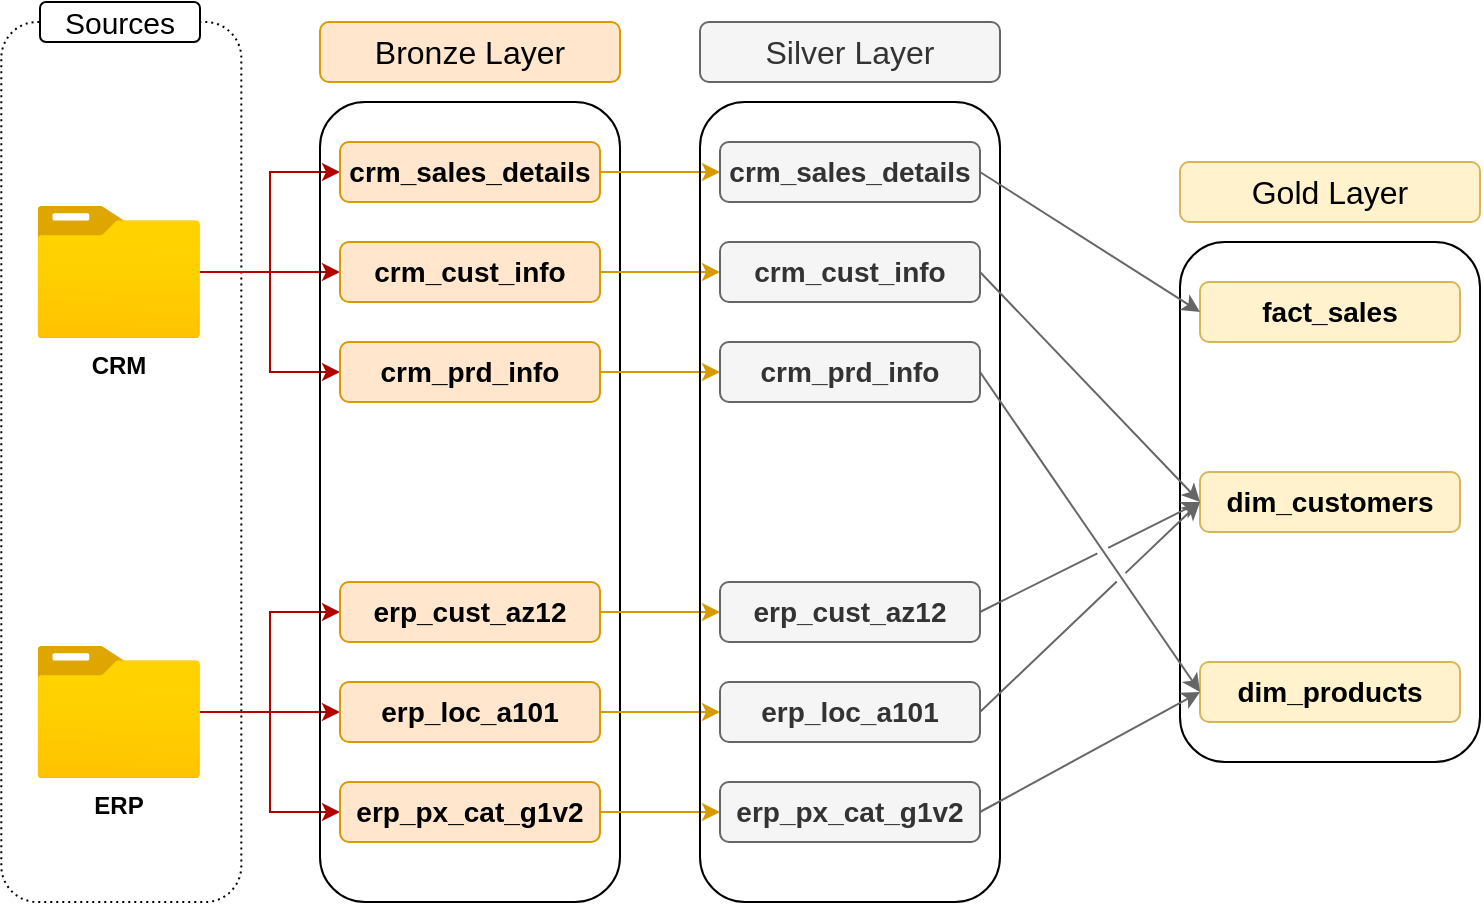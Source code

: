 <mxfile version="28.0.4">
  <diagram name="Page-1" id="IyZgBMbgVkwfYmk4ZlEc">
    <mxGraphModel dx="786" dy="564" grid="1" gridSize="10" guides="1" tooltips="1" connect="1" arrows="1" fold="1" page="1" pageScale="1" pageWidth="850" pageHeight="1100" math="0" shadow="0">
      <root>
        <mxCell id="0" />
        <mxCell id="1" parent="0" />
        <mxCell id="QCSkNoM2IWUX6Csv1TjB-1" value="&lt;span style=&quot;color: rgba(0, 0, 0, 0); font-family: monospace; font-size: 0px; text-align: start; text-wrap-mode: nowrap;&quot;&gt;%3CmxGraphModel%3E%3Croot%3E%3CmxCell%20id%3D%220%22%2F%3E%3CmxCell%20id%3D%221%22%20parent%3D%220%22%2F%3E%3CmxCell%20id%3D%222%22%20value%3D%22%22%20style%3D%22image%3Baspect%3Dfixed%3Bhtml%3D1%3Bpoints%3D%5B%5D%3Balign%3Dcenter%3BfontSize%3D12%3Bimage%3Dimg%2Flib%2Fazure2%2Fgeneral%2FFolder_Blank.svg%3B%22%20vertex%3D%221%22%20parent%3D%221%22%3E%3CmxGeometry%20x%3D%2280%22%20y%3D%22210%22%20width%3D%2281.32%22%20height%3D%2266%22%20as%3D%22geometry%22%2F%3E%3C%2FmxCell%3E%3CmxCell%20id%3D%223%22%20value%3D%22CRM%22%20style%3D%22rounded%3D1%3BwhiteSpace%3Dwrap%3Bhtml%3D1%3B%22%20vertex%3D%221%22%20parent%3D%221%22%3E%3CmxGeometry%20x%3D%2295.5%22%20y%3D%22270%22%20width%3D%2250%22%20height%3D%2220%22%20as%3D%22geometry%22%2F%3E%3C%2FmxCell%3E%3C%2Froot%3E%3C%2FmxGraphModel%3E&lt;/span&gt;" style="rounded=1;whiteSpace=wrap;html=1;fillColor=none;strokeColor=default;dashed=1;dashPattern=1 2;" parent="1" vertex="1">
          <mxGeometry x="60.66" y="160" width="120" height="440" as="geometry" />
        </mxCell>
        <mxCell id="QCSkNoM2IWUX6Csv1TjB-2" value="&lt;font style=&quot;font-size: 15px;&quot;&gt;Sources&lt;/font&gt;" style="rounded=1;whiteSpace=wrap;html=1;" parent="1" vertex="1">
          <mxGeometry x="80" y="150" width="80" height="20" as="geometry" />
        </mxCell>
        <mxCell id="QCSkNoM2IWUX6Csv1TjB-14" style="edgeStyle=orthogonalEdgeStyle;rounded=0;orthogonalLoop=1;jettySize=auto;html=1;entryX=0;entryY=0.5;entryDx=0;entryDy=0;fillColor=#e51400;strokeColor=#B20000;" parent="1" source="QCSkNoM2IWUX6Csv1TjB-3" target="QCSkNoM2IWUX6Csv1TjB-8" edge="1">
          <mxGeometry relative="1" as="geometry" />
        </mxCell>
        <mxCell id="QCSkNoM2IWUX6Csv1TjB-15" style="edgeStyle=orthogonalEdgeStyle;rounded=0;orthogonalLoop=1;jettySize=auto;html=1;entryX=0;entryY=0.5;entryDx=0;entryDy=0;fillColor=#e51400;strokeColor=#B20000;" parent="1" source="QCSkNoM2IWUX6Csv1TjB-3" target="QCSkNoM2IWUX6Csv1TjB-9" edge="1">
          <mxGeometry relative="1" as="geometry" />
        </mxCell>
        <mxCell id="QCSkNoM2IWUX6Csv1TjB-17" style="edgeStyle=orthogonalEdgeStyle;rounded=0;orthogonalLoop=1;jettySize=auto;html=1;entryX=0;entryY=0.5;entryDx=0;entryDy=0;fillColor=#e51400;strokeColor=#B20000;" parent="1" source="QCSkNoM2IWUX6Csv1TjB-3" target="QCSkNoM2IWUX6Csv1TjB-10" edge="1">
          <mxGeometry relative="1" as="geometry" />
        </mxCell>
        <mxCell id="QCSkNoM2IWUX6Csv1TjB-3" value="&lt;b&gt;CRM&lt;/b&gt;" style="image;aspect=fixed;html=1;points=[];align=center;fontSize=12;image=img/lib/azure2/general/Folder_Blank.svg;" parent="1" vertex="1">
          <mxGeometry x="78.68" y="252" width="81.32" height="66" as="geometry" />
        </mxCell>
        <mxCell id="QCSkNoM2IWUX6Csv1TjB-24" style="edgeStyle=orthogonalEdgeStyle;rounded=0;orthogonalLoop=1;jettySize=auto;html=1;entryX=0;entryY=0.5;entryDx=0;entryDy=0;fillColor=#e51400;strokeColor=#B20000;" parent="1" source="QCSkNoM2IWUX6Csv1TjB-5" target="QCSkNoM2IWUX6Csv1TjB-11" edge="1">
          <mxGeometry relative="1" as="geometry" />
        </mxCell>
        <mxCell id="QCSkNoM2IWUX6Csv1TjB-25" style="edgeStyle=orthogonalEdgeStyle;rounded=0;orthogonalLoop=1;jettySize=auto;html=1;entryX=0;entryY=0.5;entryDx=0;entryDy=0;fillColor=#e51400;strokeColor=#B20000;" parent="1" source="QCSkNoM2IWUX6Csv1TjB-5" target="QCSkNoM2IWUX6Csv1TjB-13" edge="1">
          <mxGeometry relative="1" as="geometry" />
        </mxCell>
        <mxCell id="QCSkNoM2IWUX6Csv1TjB-26" style="edgeStyle=orthogonalEdgeStyle;rounded=0;orthogonalLoop=1;jettySize=auto;html=1;entryX=0;entryY=0.5;entryDx=0;entryDy=0;fillColor=#e51400;strokeColor=#B20000;" parent="1" source="QCSkNoM2IWUX6Csv1TjB-5" target="QCSkNoM2IWUX6Csv1TjB-12" edge="1">
          <mxGeometry relative="1" as="geometry" />
        </mxCell>
        <mxCell id="QCSkNoM2IWUX6Csv1TjB-5" value="&lt;b&gt;ERP&lt;/b&gt;" style="image;aspect=fixed;html=1;points=[];align=center;fontSize=12;image=img/lib/azure2/general/Folder_Blank.svg;" parent="1" vertex="1">
          <mxGeometry x="78.68" y="472" width="81.32" height="66" as="geometry" />
        </mxCell>
        <mxCell id="QCSkNoM2IWUX6Csv1TjB-6" value="" style="rounded=1;whiteSpace=wrap;html=1;fillColor=none;" parent="1" vertex="1">
          <mxGeometry x="220" y="200" width="150" height="400" as="geometry" />
        </mxCell>
        <mxCell id="QCSkNoM2IWUX6Csv1TjB-7" value="&lt;font style=&quot;font-size: 16px;&quot;&gt;Bronze Layer&lt;/font&gt;" style="rounded=1;whiteSpace=wrap;html=1;fillColor=#ffe6cc;strokeColor=#d79b00;" parent="1" vertex="1">
          <mxGeometry x="220" y="160" width="150" height="30" as="geometry" />
        </mxCell>
        <mxCell id="B942g5YHBhDXZQFOpNZV-10" style="edgeStyle=orthogonalEdgeStyle;rounded=0;orthogonalLoop=1;jettySize=auto;html=1;exitX=1;exitY=0.5;exitDx=0;exitDy=0;fillColor=#ffe6cc;strokeColor=#d79b00;" parent="1" source="QCSkNoM2IWUX6Csv1TjB-8" target="B942g5YHBhDXZQFOpNZV-3" edge="1">
          <mxGeometry relative="1" as="geometry" />
        </mxCell>
        <mxCell id="QCSkNoM2IWUX6Csv1TjB-8" value="&lt;font style=&quot;font-size: 14px;&quot;&gt;&lt;b&gt;crm_sales_details&lt;/b&gt;&lt;/font&gt;" style="rounded=1;whiteSpace=wrap;html=1;fillColor=#ffe6cc;strokeColor=#d79b00;" parent="1" vertex="1">
          <mxGeometry x="230" y="220" width="130" height="30" as="geometry" />
        </mxCell>
        <mxCell id="B942g5YHBhDXZQFOpNZV-11" style="edgeStyle=orthogonalEdgeStyle;rounded=0;orthogonalLoop=1;jettySize=auto;html=1;exitX=1;exitY=0.5;exitDx=0;exitDy=0;entryX=0;entryY=0.5;entryDx=0;entryDy=0;fillColor=#ffe6cc;strokeColor=#d79b00;" parent="1" source="QCSkNoM2IWUX6Csv1TjB-9" target="B942g5YHBhDXZQFOpNZV-4" edge="1">
          <mxGeometry relative="1" as="geometry" />
        </mxCell>
        <mxCell id="QCSkNoM2IWUX6Csv1TjB-9" value="&lt;font style=&quot;font-size: 14px;&quot;&gt;&lt;b&gt;crm_cust_info&lt;/b&gt;&lt;/font&gt;" style="rounded=1;whiteSpace=wrap;html=1;fillColor=#ffe6cc;strokeColor=#d79b00;" parent="1" vertex="1">
          <mxGeometry x="230" y="270" width="130" height="30" as="geometry" />
        </mxCell>
        <mxCell id="B942g5YHBhDXZQFOpNZV-12" style="edgeStyle=orthogonalEdgeStyle;rounded=0;orthogonalLoop=1;jettySize=auto;html=1;exitX=1;exitY=0.5;exitDx=0;exitDy=0;entryX=0;entryY=0.5;entryDx=0;entryDy=0;fillColor=#ffe6cc;strokeColor=#d79b00;" parent="1" source="QCSkNoM2IWUX6Csv1TjB-10" target="B942g5YHBhDXZQFOpNZV-5" edge="1">
          <mxGeometry relative="1" as="geometry" />
        </mxCell>
        <mxCell id="QCSkNoM2IWUX6Csv1TjB-10" value="&lt;font style=&quot;font-size: 14px;&quot;&gt;&lt;b&gt;crm_prd_info&lt;/b&gt;&lt;/font&gt;" style="rounded=1;whiteSpace=wrap;html=1;fillColor=#ffe6cc;strokeColor=#d79b00;" parent="1" vertex="1">
          <mxGeometry x="230" y="320" width="130" height="30" as="geometry" />
        </mxCell>
        <mxCell id="B942g5YHBhDXZQFOpNZV-13" style="edgeStyle=orthogonalEdgeStyle;rounded=0;orthogonalLoop=1;jettySize=auto;html=1;exitX=1;exitY=0.5;exitDx=0;exitDy=0;fillColor=#ffe6cc;strokeColor=#d79b00;" parent="1" source="QCSkNoM2IWUX6Csv1TjB-11" target="B942g5YHBhDXZQFOpNZV-6" edge="1">
          <mxGeometry relative="1" as="geometry" />
        </mxCell>
        <mxCell id="QCSkNoM2IWUX6Csv1TjB-11" value="&lt;font style=&quot;font-size: 14px;&quot;&gt;&lt;b&gt;erp_cust_az12&lt;/b&gt;&lt;/font&gt;" style="rounded=1;whiteSpace=wrap;html=1;fillColor=#ffe6cc;strokeColor=#d79b00;" parent="1" vertex="1">
          <mxGeometry x="230" y="440" width="130" height="30" as="geometry" />
        </mxCell>
        <mxCell id="B942g5YHBhDXZQFOpNZV-14" style="edgeStyle=orthogonalEdgeStyle;rounded=0;orthogonalLoop=1;jettySize=auto;html=1;exitX=1;exitY=0.5;exitDx=0;exitDy=0;fillColor=#ffe6cc;strokeColor=#d79b00;" parent="1" source="QCSkNoM2IWUX6Csv1TjB-12" target="B942g5YHBhDXZQFOpNZV-7" edge="1">
          <mxGeometry relative="1" as="geometry" />
        </mxCell>
        <mxCell id="QCSkNoM2IWUX6Csv1TjB-12" value="&lt;font style=&quot;font-size: 14px;&quot;&gt;&lt;b&gt;erp_loc_a101&lt;/b&gt;&lt;/font&gt;" style="rounded=1;whiteSpace=wrap;html=1;fillColor=#ffe6cc;strokeColor=#d79b00;" parent="1" vertex="1">
          <mxGeometry x="230" y="490" width="130" height="30" as="geometry" />
        </mxCell>
        <mxCell id="B942g5YHBhDXZQFOpNZV-15" style="edgeStyle=orthogonalEdgeStyle;rounded=0;orthogonalLoop=1;jettySize=auto;html=1;exitX=1;exitY=0.5;exitDx=0;exitDy=0;fillColor=#ffe6cc;strokeColor=#d79b00;" parent="1" source="QCSkNoM2IWUX6Csv1TjB-13" target="B942g5YHBhDXZQFOpNZV-8" edge="1">
          <mxGeometry relative="1" as="geometry" />
        </mxCell>
        <mxCell id="QCSkNoM2IWUX6Csv1TjB-13" value="&lt;font style=&quot;font-size: 14px;&quot;&gt;&lt;b&gt;erp_px_cat_g1v2&lt;/b&gt;&lt;/font&gt;" style="rounded=1;whiteSpace=wrap;html=1;fillColor=#ffe6cc;strokeColor=#d79b00;" parent="1" vertex="1">
          <mxGeometry x="230" y="540" width="130" height="30" as="geometry" />
        </mxCell>
        <mxCell id="B942g5YHBhDXZQFOpNZV-1" value="" style="rounded=1;whiteSpace=wrap;html=1;fillColor=none;" parent="1" vertex="1">
          <mxGeometry x="410" y="200" width="150" height="400" as="geometry" />
        </mxCell>
        <mxCell id="B942g5YHBhDXZQFOpNZV-2" value="&lt;font style=&quot;font-size: 16px;&quot;&gt;Silver Layer&lt;/font&gt;" style="rounded=1;whiteSpace=wrap;html=1;fillColor=#f5f5f5;strokeColor=#666666;fontColor=#333333;" parent="1" vertex="1">
          <mxGeometry x="410" y="160" width="150" height="30" as="geometry" />
        </mxCell>
        <mxCell id="B942g5YHBhDXZQFOpNZV-3" value="&lt;font style=&quot;font-size: 14px;&quot;&gt;&lt;b&gt;crm_sales_details&lt;/b&gt;&lt;/font&gt;" style="rounded=1;whiteSpace=wrap;html=1;fillColor=#f5f5f5;strokeColor=#666666;fontColor=#333333;" parent="1" vertex="1">
          <mxGeometry x="420" y="220" width="130" height="30" as="geometry" />
        </mxCell>
        <mxCell id="B942g5YHBhDXZQFOpNZV-4" value="&lt;font style=&quot;font-size: 14px;&quot;&gt;&lt;b&gt;crm_cust_info&lt;/b&gt;&lt;/font&gt;" style="rounded=1;whiteSpace=wrap;html=1;fillColor=#f5f5f5;strokeColor=#666666;fontColor=#333333;" parent="1" vertex="1">
          <mxGeometry x="420" y="270" width="130" height="30" as="geometry" />
        </mxCell>
        <mxCell id="B942g5YHBhDXZQFOpNZV-5" value="&lt;font style=&quot;font-size: 14px;&quot;&gt;&lt;b&gt;crm_prd_info&lt;/b&gt;&lt;/font&gt;" style="rounded=1;whiteSpace=wrap;html=1;fillColor=#f5f5f5;strokeColor=#666666;fontColor=#333333;" parent="1" vertex="1">
          <mxGeometry x="420" y="320" width="130" height="30" as="geometry" />
        </mxCell>
        <mxCell id="B942g5YHBhDXZQFOpNZV-6" value="&lt;font style=&quot;font-size: 14px;&quot;&gt;&lt;b&gt;erp_cust_az12&lt;/b&gt;&lt;/font&gt;" style="rounded=1;whiteSpace=wrap;html=1;fillColor=#f5f5f5;strokeColor=#666666;fontColor=#333333;" parent="1" vertex="1">
          <mxGeometry x="420" y="440" width="130" height="30" as="geometry" />
        </mxCell>
        <mxCell id="B942g5YHBhDXZQFOpNZV-7" value="&lt;font style=&quot;font-size: 14px;&quot;&gt;&lt;b&gt;erp_loc_a101&lt;/b&gt;&lt;/font&gt;" style="rounded=1;whiteSpace=wrap;html=1;fillColor=#f5f5f5;strokeColor=#666666;fontColor=#333333;" parent="1" vertex="1">
          <mxGeometry x="420" y="490" width="130" height="30" as="geometry" />
        </mxCell>
        <mxCell id="B942g5YHBhDXZQFOpNZV-8" value="&lt;font style=&quot;font-size: 14px;&quot;&gt;&lt;b&gt;erp_px_cat_g1v2&lt;/b&gt;&lt;/font&gt;" style="rounded=1;whiteSpace=wrap;html=1;fillColor=#f5f5f5;strokeColor=#666666;fontColor=#333333;" parent="1" vertex="1">
          <mxGeometry x="420" y="540" width="130" height="30" as="geometry" />
        </mxCell>
        <mxCell id="3bHBLxmFd2CSZv-sP0bA-1" value="" style="rounded=1;whiteSpace=wrap;html=1;fillColor=none;" vertex="1" parent="1">
          <mxGeometry x="650" y="270" width="150" height="260" as="geometry" />
        </mxCell>
        <mxCell id="3bHBLxmFd2CSZv-sP0bA-2" value="&lt;font style=&quot;font-size: 16px;&quot;&gt;Gold Layer&lt;/font&gt;" style="rounded=1;whiteSpace=wrap;html=1;fillColor=#fff2cc;strokeColor=#d6b656;" vertex="1" parent="1">
          <mxGeometry x="650" y="230" width="150" height="30" as="geometry" />
        </mxCell>
        <mxCell id="3bHBLxmFd2CSZv-sP0bA-4" value="&lt;span style=&quot;font-size: 14px;&quot;&gt;&lt;b&gt;dim_customers&lt;/b&gt;&lt;/span&gt;" style="rounded=1;whiteSpace=wrap;html=1;fillColor=#fff2cc;strokeColor=#d6b656;" vertex="1" parent="1">
          <mxGeometry x="660" y="385" width="130" height="30" as="geometry" />
        </mxCell>
        <mxCell id="3bHBLxmFd2CSZv-sP0bA-5" value="&lt;font style=&quot;font-size: 14px;&quot;&gt;&lt;b&gt;dim_products&lt;/b&gt;&lt;/font&gt;" style="rounded=1;whiteSpace=wrap;html=1;fillColor=#fff2cc;strokeColor=#d6b656;" vertex="1" parent="1">
          <mxGeometry x="660" y="480" width="130" height="30" as="geometry" />
        </mxCell>
        <mxCell id="3bHBLxmFd2CSZv-sP0bA-10" value="&lt;span style=&quot;font-size: 14px;&quot;&gt;&lt;b&gt;fact_sales&lt;/b&gt;&lt;/span&gt;" style="rounded=1;whiteSpace=wrap;html=1;fillColor=#fff2cc;strokeColor=#d6b656;" vertex="1" parent="1">
          <mxGeometry x="660" y="290" width="130" height="30" as="geometry" />
        </mxCell>
        <mxCell id="3bHBLxmFd2CSZv-sP0bA-16" value="" style="endArrow=classic;html=1;rounded=0;exitX=1;exitY=0.5;exitDx=0;exitDy=0;entryX=0;entryY=0.5;entryDx=0;entryDy=0;fillColor=#f5f5f5;strokeColor=#666666;jumpStyle=gap;" edge="1" parent="1" source="B942g5YHBhDXZQFOpNZV-8" target="3bHBLxmFd2CSZv-sP0bA-5">
          <mxGeometry width="50" height="50" relative="1" as="geometry">
            <mxPoint x="590" y="560" as="sourcePoint" />
            <mxPoint x="640" y="510" as="targetPoint" />
          </mxGeometry>
        </mxCell>
        <mxCell id="3bHBLxmFd2CSZv-sP0bA-17" value="" style="endArrow=classic;html=1;rounded=0;exitX=1;exitY=0.5;exitDx=0;exitDy=0;entryX=0;entryY=0.5;entryDx=0;entryDy=0;fillColor=#f5f5f5;strokeColor=#666666;jumpStyle=gap;" edge="1" parent="1" source="B942g5YHBhDXZQFOpNZV-5" target="3bHBLxmFd2CSZv-sP0bA-5">
          <mxGeometry width="50" height="50" relative="1" as="geometry">
            <mxPoint x="580" y="390" as="sourcePoint" />
            <mxPoint x="690" y="330" as="targetPoint" />
          </mxGeometry>
        </mxCell>
        <mxCell id="3bHBLxmFd2CSZv-sP0bA-18" value="" style="endArrow=classic;html=1;rounded=0;exitX=1;exitY=0.5;exitDx=0;exitDy=0;entryX=0;entryY=0.5;entryDx=0;entryDy=0;fillColor=#f5f5f5;strokeColor=#666666;jumpStyle=gap;" edge="1" parent="1" source="B942g5YHBhDXZQFOpNZV-7" target="3bHBLxmFd2CSZv-sP0bA-4">
          <mxGeometry width="50" height="50" relative="1" as="geometry">
            <mxPoint x="610" y="410" as="sourcePoint" />
            <mxPoint x="720" y="350" as="targetPoint" />
          </mxGeometry>
        </mxCell>
        <mxCell id="3bHBLxmFd2CSZv-sP0bA-19" value="" style="endArrow=classic;html=1;rounded=0;exitX=1;exitY=0.5;exitDx=0;exitDy=0;entryX=0;entryY=0.5;entryDx=0;entryDy=0;fillColor=#f5f5f5;strokeColor=#666666;jumpStyle=gap;" edge="1" parent="1" source="B942g5YHBhDXZQFOpNZV-6" target="3bHBLxmFd2CSZv-sP0bA-4">
          <mxGeometry width="50" height="50" relative="1" as="geometry">
            <mxPoint x="590" y="400" as="sourcePoint" />
            <mxPoint x="700" y="340" as="targetPoint" />
          </mxGeometry>
        </mxCell>
        <mxCell id="3bHBLxmFd2CSZv-sP0bA-20" value="" style="endArrow=classic;html=1;rounded=0;exitX=1;exitY=0.5;exitDx=0;exitDy=0;entryX=0;entryY=0.5;entryDx=0;entryDy=0;fillColor=#f5f5f5;strokeColor=#666666;jumpStyle=gap;" edge="1" parent="1" source="B942g5YHBhDXZQFOpNZV-4" target="3bHBLxmFd2CSZv-sP0bA-4">
          <mxGeometry width="50" height="50" relative="1" as="geometry">
            <mxPoint x="590" y="380" as="sourcePoint" />
            <mxPoint x="700" y="320" as="targetPoint" />
          </mxGeometry>
        </mxCell>
        <mxCell id="3bHBLxmFd2CSZv-sP0bA-21" value="" style="endArrow=classic;html=1;rounded=0;exitX=1;exitY=0.5;exitDx=0;exitDy=0;entryX=0;entryY=0.5;entryDx=0;entryDy=0;fillColor=#f5f5f5;strokeColor=#666666;jumpStyle=gap;" edge="1" parent="1" source="B942g5YHBhDXZQFOpNZV-3" target="3bHBLxmFd2CSZv-sP0bA-10">
          <mxGeometry width="50" height="50" relative="1" as="geometry">
            <mxPoint x="590" y="300" as="sourcePoint" />
            <mxPoint x="700" y="240" as="targetPoint" />
          </mxGeometry>
        </mxCell>
      </root>
    </mxGraphModel>
  </diagram>
</mxfile>
